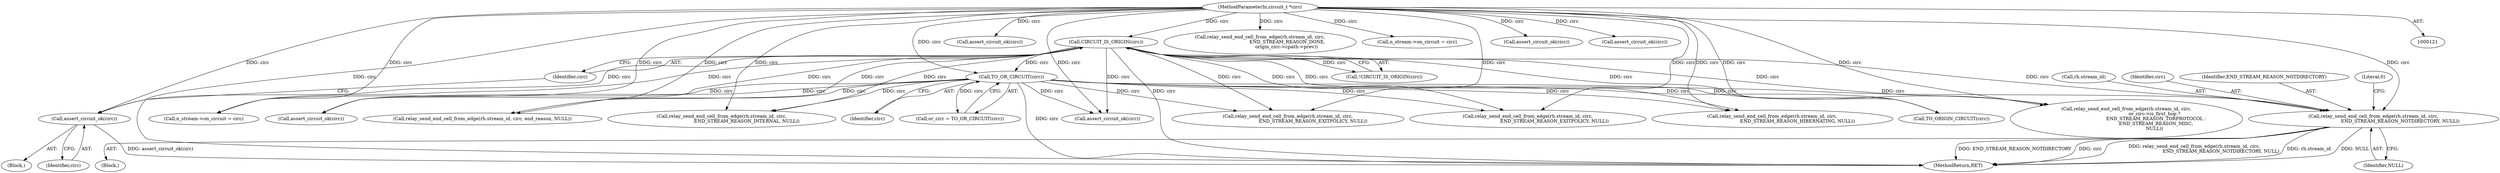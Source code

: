 digraph "1_tor_79b59a2dfcb68897ee89d98587d09e55f07e68d7@API" {
"1000329" [label="(Call,relay_send_end_cell_from_edge(rh.stream_id, circ,\n                                    END_STREAM_REASON_NOTDIRECTORY, NULL))"];
"1000157" [label="(Call,TO_OR_CIRCUIT(circ))"];
"1000153" [label="(Call,CIRCUIT_IS_ORIGIN(circ))"];
"1000149" [label="(Call,assert_circuit_ok(circ))"];
"1000123" [label="(MethodParameterIn,circuit_t *circ)"];
"1000150" [label="(Identifier,circ)"];
"1000337" [label="(Literal,0)"];
"1000329" [label="(Call,relay_send_end_cell_from_edge(rh.stream_id, circ,\n                                    END_STREAM_REASON_NOTDIRECTORY, NULL))"];
"1000697" [label="(MethodReturn,RET)"];
"1000692" [label="(Call,assert_circuit_ok(circ))"];
"1000153" [label="(Call,CIRCUIT_IS_ORIGIN(circ))"];
"1000226" [label="(Call,relay_send_end_cell_from_edge(rh.stream_id, circ, end_reason, NULL))"];
"1000124" [label="(Block,)"];
"1000154" [label="(Identifier,circ)"];
"1000579" [label="(Call,assert_circuit_ok(circ))"];
"1000158" [label="(Identifier,circ)"];
"1000330" [label="(Call,rh.stream_id)"];
"1000189" [label="(Call,relay_send_end_cell_from_edge(rh.stream_id, circ,\n                                  END_STREAM_REASON_EXITPOLICY, NULL))"];
"1000398" [label="(Call,relay_send_end_cell_from_edge(rh.stream_id, circ,\n                                    END_STREAM_REASON_EXITPOLICY, NULL))"];
"1000155" [label="(Call,or_circ = TO_OR_CIRCUIT(circ))"];
"1000522" [label="(Call,relay_send_end_cell_from_edge(rh.stream_id, circ,\n                                     END_STREAM_REASON_DONE,\n                                    origin_circ->cpath->prev))"];
"1000123" [label="(MethodParameterIn,circuit_t *circ)"];
"1000569" [label="(Call,n_stream->on_circuit = circ)"];
"1000369" [label="(Call,relay_send_end_cell_from_edge(rh.stream_id, circ,\n                                  END_STREAM_REASON_INTERNAL, NULL))"];
"1000501" [label="(Call,assert_circuit_ok(circ))"];
"1000548" [label="(Call,assert_circuit_ok(circ))"];
"1000157" [label="(Call,TO_OR_CIRCUIT(circ))"];
"1000673" [label="(Call,assert_circuit_ok(circ))"];
"1000333" [label="(Identifier,circ)"];
"1000614" [label="(Call,relay_send_end_cell_from_edge(rh.stream_id, circ,\n                                  END_STREAM_REASON_HIBERNATING, NULL))"];
"1000149" [label="(Call,assert_circuit_ok(circ))"];
"1000470" [label="(Call,TO_ORIGIN_CIRCUIT(circ))"];
"1000294" [label="(Call,relay_send_end_cell_from_edge(rh.stream_id, circ,\n                                      or_circ->is_first_hop ?\n                                        END_STREAM_REASON_TORPROTOCOL :\n                                        END_STREAM_REASON_MISC,\n                                      NULL))"];
"1000334" [label="(Identifier,END_STREAM_REASON_NOTDIRECTORY)"];
"1000335" [label="(Identifier,NULL)"];
"1000626" [label="(Call,n_stream->on_circuit = circ)"];
"1000328" [label="(Block,)"];
"1000152" [label="(Call,!CIRCUIT_IS_ORIGIN(circ))"];
"1000329" -> "1000328"  [label="AST: "];
"1000329" -> "1000335"  [label="CFG: "];
"1000330" -> "1000329"  [label="AST: "];
"1000333" -> "1000329"  [label="AST: "];
"1000334" -> "1000329"  [label="AST: "];
"1000335" -> "1000329"  [label="AST: "];
"1000337" -> "1000329"  [label="CFG: "];
"1000329" -> "1000697"  [label="DDG: END_STREAM_REASON_NOTDIRECTORY"];
"1000329" -> "1000697"  [label="DDG: circ"];
"1000329" -> "1000697"  [label="DDG: relay_send_end_cell_from_edge(rh.stream_id, circ,\n                                    END_STREAM_REASON_NOTDIRECTORY, NULL)"];
"1000329" -> "1000697"  [label="DDG: rh.stream_id"];
"1000329" -> "1000697"  [label="DDG: NULL"];
"1000157" -> "1000329"  [label="DDG: circ"];
"1000153" -> "1000329"  [label="DDG: circ"];
"1000123" -> "1000329"  [label="DDG: circ"];
"1000157" -> "1000155"  [label="AST: "];
"1000157" -> "1000158"  [label="CFG: "];
"1000158" -> "1000157"  [label="AST: "];
"1000155" -> "1000157"  [label="CFG: "];
"1000157" -> "1000697"  [label="DDG: circ"];
"1000157" -> "1000155"  [label="DDG: circ"];
"1000153" -> "1000157"  [label="DDG: circ"];
"1000123" -> "1000157"  [label="DDG: circ"];
"1000157" -> "1000189"  [label="DDG: circ"];
"1000157" -> "1000226"  [label="DDG: circ"];
"1000157" -> "1000294"  [label="DDG: circ"];
"1000157" -> "1000369"  [label="DDG: circ"];
"1000157" -> "1000398"  [label="DDG: circ"];
"1000157" -> "1000470"  [label="DDG: circ"];
"1000157" -> "1000614"  [label="DDG: circ"];
"1000157" -> "1000626"  [label="DDG: circ"];
"1000157" -> "1000673"  [label="DDG: circ"];
"1000157" -> "1000692"  [label="DDG: circ"];
"1000153" -> "1000152"  [label="AST: "];
"1000153" -> "1000154"  [label="CFG: "];
"1000154" -> "1000153"  [label="AST: "];
"1000152" -> "1000153"  [label="CFG: "];
"1000153" -> "1000697"  [label="DDG: circ"];
"1000153" -> "1000152"  [label="DDG: circ"];
"1000149" -> "1000153"  [label="DDG: circ"];
"1000123" -> "1000153"  [label="DDG: circ"];
"1000153" -> "1000189"  [label="DDG: circ"];
"1000153" -> "1000226"  [label="DDG: circ"];
"1000153" -> "1000294"  [label="DDG: circ"];
"1000153" -> "1000369"  [label="DDG: circ"];
"1000153" -> "1000398"  [label="DDG: circ"];
"1000153" -> "1000470"  [label="DDG: circ"];
"1000153" -> "1000614"  [label="DDG: circ"];
"1000153" -> "1000626"  [label="DDG: circ"];
"1000153" -> "1000673"  [label="DDG: circ"];
"1000153" -> "1000692"  [label="DDG: circ"];
"1000149" -> "1000124"  [label="AST: "];
"1000149" -> "1000150"  [label="CFG: "];
"1000150" -> "1000149"  [label="AST: "];
"1000154" -> "1000149"  [label="CFG: "];
"1000149" -> "1000697"  [label="DDG: assert_circuit_ok(circ)"];
"1000123" -> "1000149"  [label="DDG: circ"];
"1000123" -> "1000121"  [label="AST: "];
"1000123" -> "1000697"  [label="DDG: circ"];
"1000123" -> "1000189"  [label="DDG: circ"];
"1000123" -> "1000226"  [label="DDG: circ"];
"1000123" -> "1000294"  [label="DDG: circ"];
"1000123" -> "1000369"  [label="DDG: circ"];
"1000123" -> "1000398"  [label="DDG: circ"];
"1000123" -> "1000470"  [label="DDG: circ"];
"1000123" -> "1000501"  [label="DDG: circ"];
"1000123" -> "1000522"  [label="DDG: circ"];
"1000123" -> "1000548"  [label="DDG: circ"];
"1000123" -> "1000569"  [label="DDG: circ"];
"1000123" -> "1000579"  [label="DDG: circ"];
"1000123" -> "1000614"  [label="DDG: circ"];
"1000123" -> "1000626"  [label="DDG: circ"];
"1000123" -> "1000673"  [label="DDG: circ"];
"1000123" -> "1000692"  [label="DDG: circ"];
}
